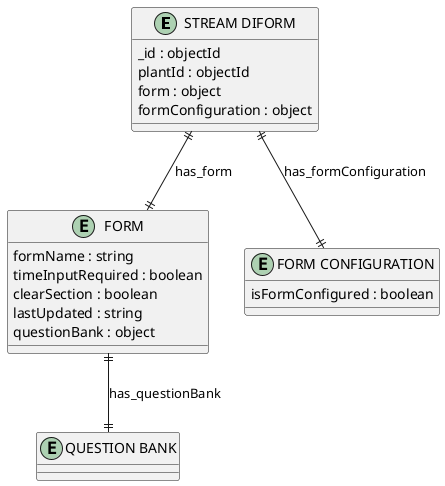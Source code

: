 @startuml STREAM_DIFORM_Diagram

entity "STREAM DIFORM" as STREAM_DIFORM {
  _id : objectId
  plantId : objectId
  form : object
  formConfiguration : object
}

entity "FORM" as FORM {
  formName : string
  timeInputRequired : boolean
  clearSection : boolean
  lastUpdated : string
  questionBank : object
}

entity "QUESTION BANK" as QUESTION_BANK {
}

entity "FORM CONFIGURATION" as FORM_CONFIGURATION {
  isFormConfigured : boolean
}

' // Relationships
STREAM_DIFORM ||--|| FORM : has_form
FORM ||--|| QUESTION_BANK : has_questionBank
STREAM_DIFORM ||--|| FORM_CONFIGURATION : has_formConfiguration
@enduml